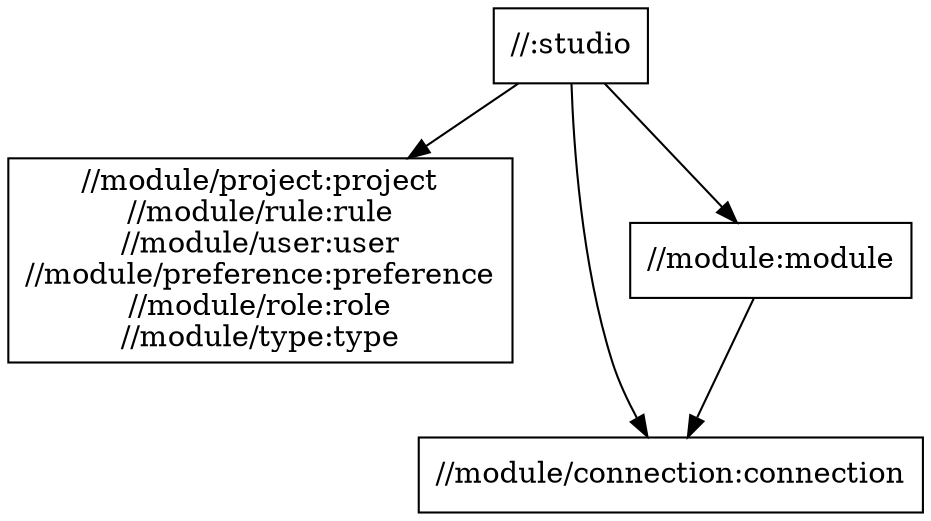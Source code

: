 digraph mygraph {
  node [shape=box];
  "//:studio"
  "//:studio" -> "//module/project:project\n//module/rule:rule\n//module/user:user\n//module/preference:preference\n//module/role:role\n//module/type:type"
  "//:studio" -> "//module/connection:connection"
  "//:studio" -> "//module:module"
  "//module/project:project\n//module/rule:rule\n//module/user:user\n//module/preference:preference\n//module/role:role\n//module/type:type"
  "//module:module"
  "//module:module" -> "//module/connection:connection"
  "//module/connection:connection"
}
